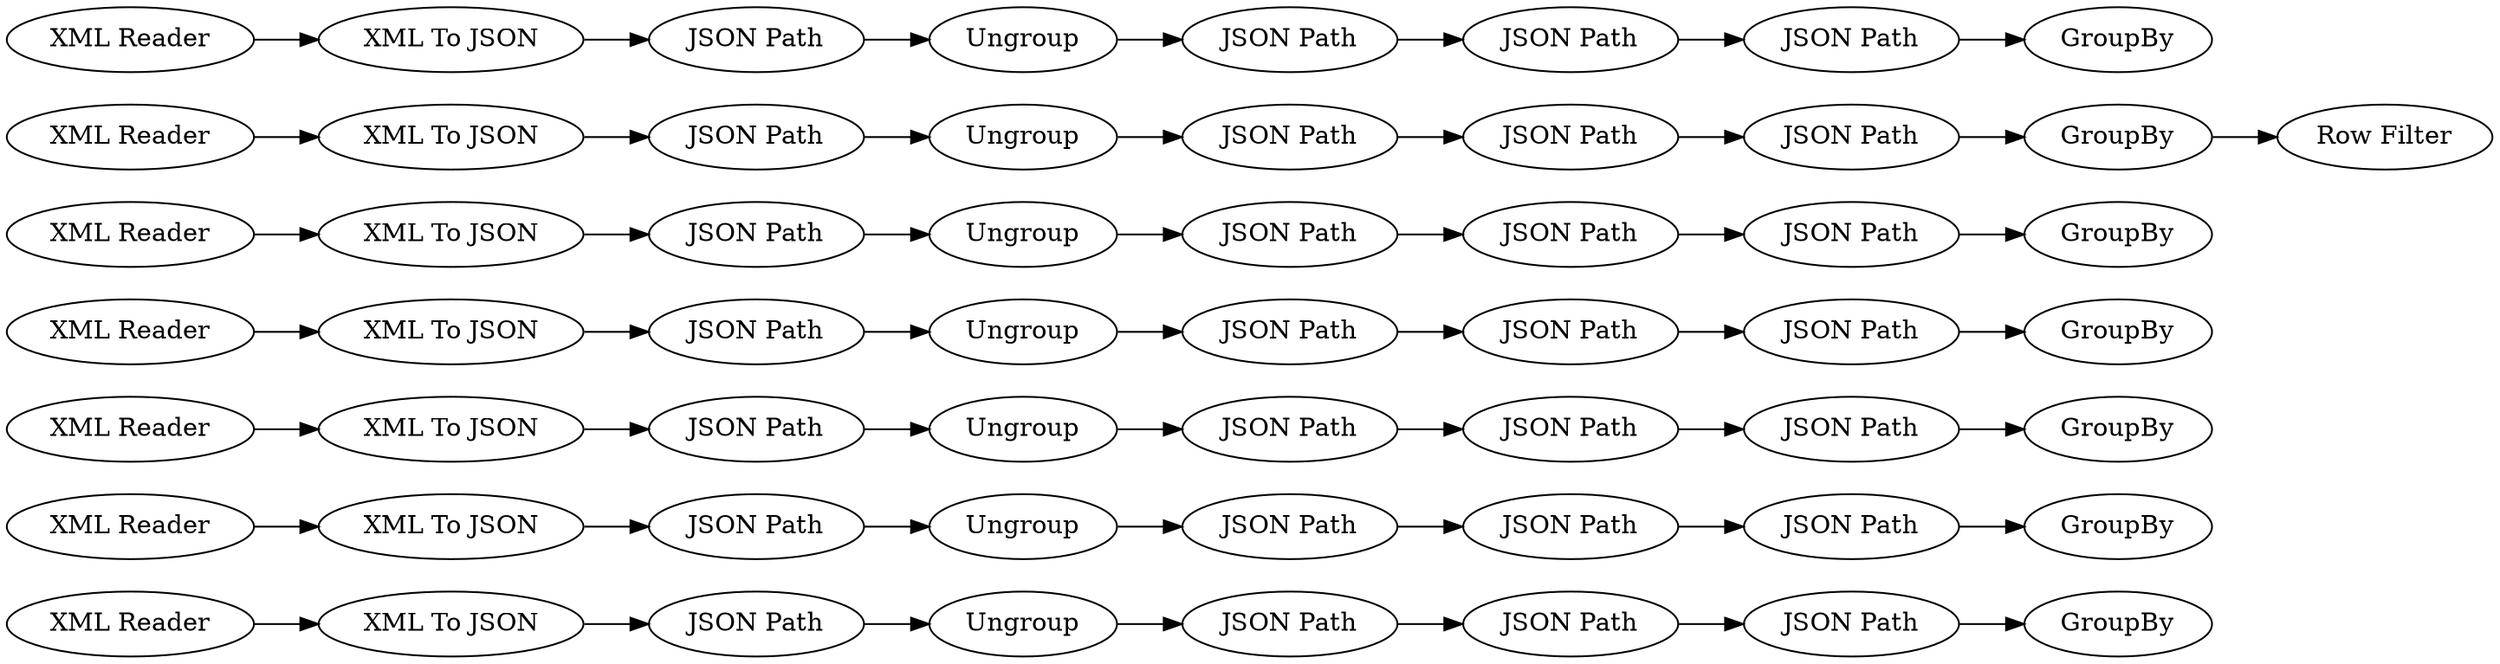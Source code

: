 digraph {
	46 -> 51
	27 -> 24
	7 -> 8
	54 -> 59
	41 -> 38
	8 -> 9
	12 -> 14
	49 -> 46
	13 -> 18
	28 -> 34
	2 -> 3
	35 -> 28
	51 -> 44
	32 -> 29
	48 -> 45
	22 -> 23
	40 -> 37
	24 -> 21
	3 -> 7
	15 -> 60
	52 -> 58
	18 -> 17
	25 -> 20
	14 -> 15
	1 -> 2
	20 -> 22
	10 -> 11
	34 -> 32
	43 -> 36
	21 -> 26
	38 -> 43
	26 -> 25
	29 -> 31
	16 -> 13
	56 -> 53
	19 -> 16
	58 -> 56
	45 -> 47
	50 -> 48
	44 -> 50
	59 -> 52
	42 -> 40
	33 -> 30
	37 -> 39
	36 -> 42
	30 -> 35
	53 -> 55
	9 -> 10
	57 -> 54
	17 -> 12
	27 [label="XML Reader"]
	57 [label="XML Reader"]
	55 [label=GroupBy]
	7 [label=Ungroup]
	9 [label="JSON Path"]
	45 [label="JSON Path"]
	52 [label=Ungroup]
	18 [label=Ungroup]
	21 [label="JSON Path"]
	26 [label=Ungroup]
	58 [label="JSON Path"]
	8 [label="JSON Path"]
	32 [label="JSON Path"]
	17 [label="JSON Path"]
	3 [label="JSON Path"]
	19 [label="XML Reader"]
	24 [label="XML To JSON"]
	49 [label="XML Reader"]
	41 [label="XML Reader"]
	31 [label=GroupBy]
	51 [label="JSON Path"]
	56 [label="JSON Path"]
	15 [label=GroupBy]
	25 [label="JSON Path"]
	54 [label="XML To JSON"]
	12 [label="JSON Path"]
	10 [label="JSON Path"]
	59 [label="JSON Path"]
	16 [label="XML To JSON"]
	48 [label="JSON Path"]
	50 [label="JSON Path"]
	1 [label="XML Reader"]
	42 [label="JSON Path"]
	22 [label="JSON Path"]
	53 [label="JSON Path"]
	28 [label=Ungroup]
	11 [label=GroupBy]
	23 [label=GroupBy]
	47 [label=GroupBy]
	14 [label="JSON Path"]
	38 [label="XML To JSON"]
	60 [label="Row Filter"]
	13 [label="JSON Path"]
	20 [label="JSON Path"]
	35 [label="JSON Path"]
	34 [label="JSON Path"]
	43 [label="JSON Path"]
	29 [label="JSON Path"]
	44 [label=Ungroup]
	36 [label=Ungroup]
	46 [label="XML To JSON"]
	40 [label="JSON Path"]
	39 [label=GroupBy]
	33 [label="XML Reader"]
	30 [label="XML To JSON"]
	2 [label="XML To JSON"]
	37 [label="JSON Path"]
	rankdir=LR
}

